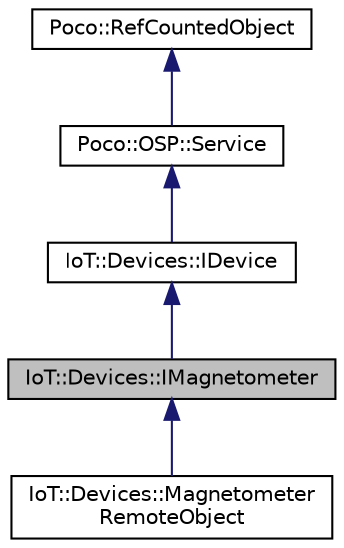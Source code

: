 digraph "IoT::Devices::IMagnetometer"
{
 // LATEX_PDF_SIZE
  edge [fontname="Helvetica",fontsize="10",labelfontname="Helvetica",labelfontsize="10"];
  node [fontname="Helvetica",fontsize="10",shape=record];
  Node1 [label="IoT::Devices::IMagnetometer",height=0.2,width=0.4,color="black", fillcolor="grey75", style="filled", fontcolor="black",tooltip="The interface for three-axis Magnetometers."];
  Node2 -> Node1 [dir="back",color="midnightblue",fontsize="10",style="solid"];
  Node2 [label="IoT::Devices::IDevice",height=0.2,width=0.4,color="black", fillcolor="white", style="filled",URL="$classIoT_1_1Devices_1_1IDevice.html",tooltip=" "];
  Node3 -> Node2 [dir="back",color="midnightblue",fontsize="10",style="solid"];
  Node3 [label="Poco::OSP::Service",height=0.2,width=0.4,color="black", fillcolor="white", style="filled",URL="$classPoco_1_1OSP_1_1Service.html",tooltip=" "];
  Node4 -> Node3 [dir="back",color="midnightblue",fontsize="10",style="solid"];
  Node4 [label="Poco::RefCountedObject",height=0.2,width=0.4,color="black", fillcolor="white", style="filled",URL="$classPoco_1_1RefCountedObject.html",tooltip=" "];
  Node1 -> Node5 [dir="back",color="midnightblue",fontsize="10",style="solid"];
  Node5 [label="IoT::Devices::Magnetometer\lRemoteObject",height=0.2,width=0.4,color="black", fillcolor="white", style="filled",URL="$classIoT_1_1Devices_1_1MagnetometerRemoteObject.html",tooltip="The interface for three-axis Magnetometers."];
}
